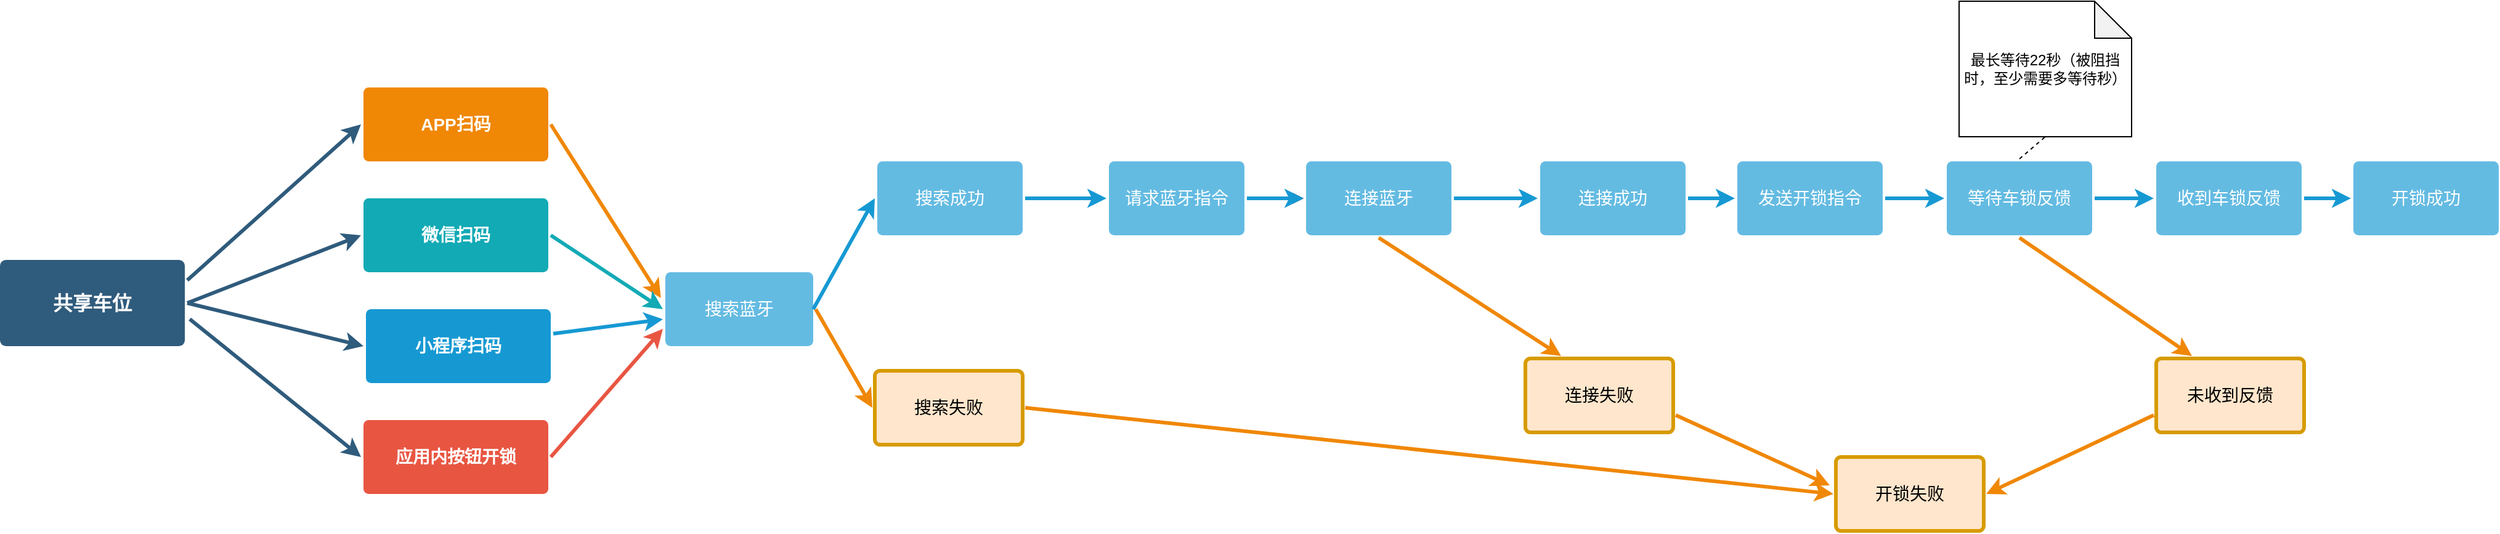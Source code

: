 <mxfile version="11.1.4" type="github"><diagram id="6a731a19-8d31-9384-78a2-239565b7b9f0" name="Page-1"><mxGraphModel dx="868" dy="511" grid="1" gridSize="10" guides="1" tooltips="1" connect="1" arrows="1" fold="1" page="1" pageScale="1" pageWidth="4681" pageHeight="3300" background="#ffffff" math="0" shadow="0"><root><mxCell id="0"/><mxCell id="1" parent="0"/><mxCell id="1745" value="" style="edgeStyle=none;rounded=0;jumpStyle=none;html=1;shadow=0;labelBackgroundColor=none;startArrow=none;startFill=0;endArrow=classic;endFill=1;jettySize=auto;orthogonalLoop=1;strokeColor=#2F5B7C;strokeWidth=3;fontFamily=Helvetica;fontSize=16;fontColor=#23445D;spacing=5;exitX=1;exitY=0.25;exitDx=0;exitDy=0;entryX=0;entryY=0.5;entryDx=0;entryDy=0;" parent="1" source="1749" target="1764" edge="1"><mxGeometry relative="1" as="geometry"/></mxCell><mxCell id="1746" value="" style="edgeStyle=none;rounded=0;jumpStyle=none;html=1;shadow=0;labelBackgroundColor=none;startArrow=none;startFill=0;endArrow=classic;endFill=1;jettySize=auto;orthogonalLoop=1;strokeColor=#2F5B7C;strokeWidth=3;fontFamily=Helvetica;fontSize=16;fontColor=#23445D;spacing=5;exitX=1;exitY=0.5;exitDx=0;exitDy=0;entryX=0;entryY=0.5;entryDx=0;entryDy=0;" parent="1" source="1749" target="1771" edge="1"><mxGeometry relative="1" as="geometry"><mxPoint x="442" y="175" as="sourcePoint"/></mxGeometry></mxCell><mxCell id="1747" value="" style="edgeStyle=none;rounded=0;jumpStyle=none;html=1;shadow=0;labelBackgroundColor=none;startArrow=none;startFill=0;endArrow=classic;endFill=1;jettySize=auto;orthogonalLoop=1;strokeColor=#2F5B7C;strokeWidth=3;fontFamily=Helvetica;fontSize=16;fontColor=#23445D;spacing=5;entryX=0;entryY=0.5;entryDx=0;entryDy=0;exitX=1;exitY=0.5;exitDx=0;exitDy=0;" parent="1" source="1749" target="1760" edge="1"><mxGeometry relative="1" as="geometry"><mxPoint x="442" y="180" as="sourcePoint"/></mxGeometry></mxCell><mxCell id="1748" value="" style="edgeStyle=none;rounded=0;jumpStyle=none;html=1;shadow=0;labelBackgroundColor=none;startArrow=none;startFill=0;endArrow=classic;endFill=1;jettySize=auto;orthogonalLoop=1;strokeColor=#2F5B7C;strokeWidth=3;fontFamily=Helvetica;fontSize=16;fontColor=#23445D;spacing=5;entryX=0;entryY=0.5;entryDx=0;entryDy=0;exitX=1.013;exitY=0.676;exitDx=0;exitDy=0;exitPerimeter=0;" parent="1" source="1749" target="1753" edge="1"><mxGeometry relative="1" as="geometry"/></mxCell><mxCell id="1749" value="共享车位" style="rounded=1;whiteSpace=wrap;html=1;shadow=0;labelBackgroundColor=none;strokeColor=none;strokeWidth=3;fillColor=#2F5B7C;fontFamily=Helvetica;fontSize=16;fontColor=#FFFFFF;align=center;fontStyle=1;spacing=5;arcSize=7;perimeterSpacing=2;" parent="1" vertex="1"><mxGeometry x="250" y="220" width="150" height="70" as="geometry"/></mxCell><mxCell id="1752" value="" style="edgeStyle=none;rounded=1;jumpStyle=none;html=1;shadow=0;labelBackgroundColor=none;startArrow=none;startFill=0;jettySize=auto;orthogonalLoop=1;strokeColor=#E85642;strokeWidth=3;fontFamily=Helvetica;fontSize=14;fontColor=#FFFFFF;spacing=5;fontStyle=1;fillColor=#b0e3e6;exitX=1;exitY=0.5;exitDx=0;exitDy=0;entryX=0;entryY=0.75;entryDx=0;entryDy=0;" parent="1" source="1753" target="1761" edge="1"><mxGeometry relative="1" as="geometry"><mxPoint x="545" y="502.5" as="targetPoint"/></mxGeometry></mxCell><mxCell id="1753" value="应用内按钮开锁" style="rounded=1;whiteSpace=wrap;html=1;shadow=0;labelBackgroundColor=none;strokeColor=none;strokeWidth=3;fillColor=#e85642;fontFamily=Helvetica;fontSize=14;fontColor=#FFFFFF;align=center;spacing=5;fontStyle=1;arcSize=7;perimeterSpacing=2;" parent="1" vertex="1"><mxGeometry x="545" y="350" width="150" height="60" as="geometry"/></mxCell><mxCell id="1759" value="" style="edgeStyle=none;rounded=0;jumpStyle=none;html=1;shadow=0;labelBackgroundColor=none;startArrow=none;startFill=0;endArrow=classic;endFill=1;jettySize=auto;orthogonalLoop=1;strokeColor=#1699D3;strokeWidth=3;fontFamily=Helvetica;fontSize=14;fontColor=#FFFFFF;spacing=5;" parent="1" source="1760" target="1761" edge="1"><mxGeometry relative="1" as="geometry"/></mxCell><mxCell id="1760" value="小程序扫码" style="rounded=1;whiteSpace=wrap;html=1;shadow=0;labelBackgroundColor=none;strokeColor=none;strokeWidth=3;fillColor=#1699d3;fontFamily=Helvetica;fontSize=14;fontColor=#FFFFFF;align=center;spacing=5;fontStyle=1;arcSize=7;perimeterSpacing=2;" parent="1" vertex="1"><mxGeometry x="547" y="260" width="150" height="60" as="geometry"/></mxCell><mxCell id="1761" value="搜索蓝牙" style="rounded=1;whiteSpace=wrap;html=1;shadow=0;labelBackgroundColor=none;strokeColor=none;strokeWidth=3;fillColor=#64bbe2;fontFamily=Helvetica;fontSize=14;fontColor=#FFFFFF;align=center;spacing=5;arcSize=7;perimeterSpacing=2;" parent="1" vertex="1"><mxGeometry x="790" y="230" width="120" height="60" as="geometry"/></mxCell><mxCell id="1764" value="APP扫码" style="rounded=1;whiteSpace=wrap;html=1;shadow=0;labelBackgroundColor=none;strokeColor=none;strokeWidth=3;fillColor=#F08705;fontFamily=Helvetica;fontSize=14;fontColor=#FFFFFF;align=center;spacing=5;fontStyle=1;arcSize=7;perimeterSpacing=2;" parent="1" vertex="1"><mxGeometry x="545" y="80" width="150" height="60" as="geometry"/></mxCell><mxCell id="1766" value="" style="edgeStyle=none;rounded=0;jumpStyle=none;html=1;shadow=0;labelBackgroundColor=none;startArrow=none;startFill=0;endArrow=classic;endFill=1;jettySize=auto;orthogonalLoop=1;strokeColor=#F08705;strokeWidth=3;fontFamily=Helvetica;fontSize=14;fontColor=#FFFFFF;spacing=5;entryX=-0.013;entryY=0.359;entryDx=0;entryDy=0;entryPerimeter=0;exitX=1;exitY=0.5;exitDx=0;exitDy=0;" parent="1" source="1764" target="1761" edge="1"><mxGeometry relative="1" as="geometry"><mxPoint x="759.61" y="172.5" as="targetPoint"/></mxGeometry></mxCell><mxCell id="1771" value="微信扫码" style="rounded=1;whiteSpace=wrap;html=1;shadow=0;labelBackgroundColor=none;strokeColor=none;strokeWidth=3;fillColor=#12aab5;fontFamily=Helvetica;fontSize=14;fontColor=#FFFFFF;align=center;spacing=5;fontStyle=1;arcSize=7;perimeterSpacing=2;" parent="1" vertex="1"><mxGeometry x="545" y="170.0" width="150" height="60" as="geometry"/></mxCell><mxCell id="1779" value="" style="edgeStyle=none;rounded=1;jumpStyle=none;html=1;shadow=0;labelBackgroundColor=none;startArrow=none;startFill=0;jettySize=auto;orthogonalLoop=1;strokeColor=#12AAB5;strokeWidth=3;fontFamily=Helvetica;fontSize=14;fontColor=#FFFFFF;spacing=5;fontStyle=1;fillColor=#b0e3e6;entryX=0;entryY=0.5;entryDx=0;entryDy=0;exitX=1;exitY=0.5;exitDx=0;exitDy=0;" parent="1" source="1771" target="1761" edge="1"><mxGeometry relative="1" as="geometry"><mxPoint x="873" y="257.117" as="targetPoint"/></mxGeometry></mxCell><mxCell id="HGo7TAAjLasrqw-K2TOj-1781" value="搜索成功" style="rounded=1;whiteSpace=wrap;html=1;shadow=0;labelBackgroundColor=none;strokeColor=none;strokeWidth=3;fillColor=#64bbe2;fontFamily=Helvetica;fontSize=14;fontColor=#FFFFFF;align=center;spacing=5;arcSize=7;perimeterSpacing=2;" vertex="1" parent="1"><mxGeometry x="962" y="140" width="118" height="60" as="geometry"/></mxCell><mxCell id="HGo7TAAjLasrqw-K2TOj-1782" value="&lt;div&gt;搜索失败&lt;/div&gt;" style="rounded=1;whiteSpace=wrap;html=1;shadow=0;labelBackgroundColor=none;strokeColor=#d79b00;strokeWidth=3;fillColor=#ffe6cc;fontFamily=Helvetica;fontSize=14;align=center;spacing=5;arcSize=7;perimeterSpacing=2;" vertex="1" parent="1"><mxGeometry x="960" y="310" width="120" height="60" as="geometry"/></mxCell><mxCell id="HGo7TAAjLasrqw-K2TOj-1785" value="" style="edgeStyle=none;rounded=0;jumpStyle=none;html=1;shadow=0;labelBackgroundColor=none;startArrow=none;startFill=0;endArrow=classic;endFill=1;jettySize=auto;orthogonalLoop=1;strokeColor=#1699D3;strokeWidth=3;fontFamily=Helvetica;fontSize=14;fontColor=#FFFFFF;spacing=5;entryX=0;entryY=0.5;entryDx=0;entryDy=0;" edge="1" parent="1" target="HGo7TAAjLasrqw-K2TOj-1781"><mxGeometry relative="1" as="geometry"><mxPoint x="910" y="260" as="sourcePoint"/><mxPoint x="1035" y="254.158" as="targetPoint"/></mxGeometry></mxCell><mxCell id="HGo7TAAjLasrqw-K2TOj-1786" value="" style="edgeStyle=none;rounded=0;jumpStyle=none;html=1;shadow=0;labelBackgroundColor=none;startArrow=none;startFill=0;endArrow=classic;endFill=1;jettySize=auto;orthogonalLoop=1;strokeColor=#F08705;strokeWidth=3;fontFamily=Helvetica;fontSize=14;fontColor=#FFFFFF;spacing=5;entryX=0;entryY=0.5;entryDx=0;entryDy=0;exitX=1;exitY=0.5;exitDx=0;exitDy=0;" edge="1" parent="1" source="1761" target="HGo7TAAjLasrqw-K2TOj-1782"><mxGeometry relative="1" as="geometry"><mxPoint x="820.5" y="279.5" as="sourcePoint"/><mxPoint x="909.888" y="420.476" as="targetPoint"/></mxGeometry></mxCell><mxCell id="HGo7TAAjLasrqw-K2TOj-1806" value="" style="edgeStyle=orthogonalEdgeStyle;rounded=0;orthogonalLoop=1;jettySize=auto;html=1;" edge="1" parent="1" source="HGo7TAAjLasrqw-K2TOj-1787" target="HGo7TAAjLasrqw-K2TOj-1788"><mxGeometry relative="1" as="geometry"/></mxCell><mxCell id="HGo7TAAjLasrqw-K2TOj-1787" value="请求蓝牙指令" style="rounded=1;whiteSpace=wrap;html=1;shadow=0;labelBackgroundColor=none;strokeColor=none;strokeWidth=3;fillColor=#64bbe2;fontFamily=Helvetica;fontSize=14;fontColor=#FFFFFF;align=center;spacing=5;arcSize=7;perimeterSpacing=2;" vertex="1" parent="1"><mxGeometry x="1150" y="140" width="110" height="60" as="geometry"/></mxCell><mxCell id="HGo7TAAjLasrqw-K2TOj-1788" value="连接蓝牙" style="rounded=1;whiteSpace=wrap;html=1;shadow=0;labelBackgroundColor=none;strokeColor=none;strokeWidth=3;fillColor=#64bbe2;fontFamily=Helvetica;fontSize=14;fontColor=#FFFFFF;align=center;spacing=5;arcSize=7;perimeterSpacing=2;" vertex="1" parent="1"><mxGeometry x="1310" y="140" width="118" height="60" as="geometry"/></mxCell><mxCell id="HGo7TAAjLasrqw-K2TOj-1789" value="连接成功" style="rounded=1;whiteSpace=wrap;html=1;shadow=0;labelBackgroundColor=none;strokeColor=none;strokeWidth=3;fillColor=#64bbe2;fontFamily=Helvetica;fontSize=14;fontColor=#FFFFFF;align=center;spacing=5;arcSize=7;perimeterSpacing=2;" vertex="1" parent="1"><mxGeometry x="1500" y="140" width="118" height="60" as="geometry"/></mxCell><mxCell id="HGo7TAAjLasrqw-K2TOj-1790" value="&lt;div&gt;连接失败&lt;/div&gt;" style="rounded=1;whiteSpace=wrap;html=1;shadow=0;labelBackgroundColor=none;strokeColor=#d79b00;strokeWidth=3;fillColor=#ffe6cc;fontFamily=Helvetica;fontSize=14;align=center;spacing=5;arcSize=7;perimeterSpacing=2;" vertex="1" parent="1"><mxGeometry x="1488" y="300" width="120" height="60" as="geometry"/></mxCell><mxCell id="HGo7TAAjLasrqw-K2TOj-1791" value="发送开锁指令" style="rounded=1;whiteSpace=wrap;html=1;shadow=0;labelBackgroundColor=none;strokeColor=none;strokeWidth=3;fillColor=#64bbe2;fontFamily=Helvetica;fontSize=14;fontColor=#FFFFFF;align=center;spacing=5;arcSize=7;perimeterSpacing=2;" vertex="1" parent="1"><mxGeometry x="1660" y="140" width="118" height="60" as="geometry"/></mxCell><mxCell id="HGo7TAAjLasrqw-K2TOj-1792" value="等待车锁反馈" style="rounded=1;whiteSpace=wrap;html=1;shadow=0;labelBackgroundColor=none;strokeColor=none;strokeWidth=3;fillColor=#64bbe2;fontFamily=Helvetica;fontSize=14;fontColor=#FFFFFF;align=center;spacing=5;arcSize=7;perimeterSpacing=2;" vertex="1" parent="1"><mxGeometry x="1830" y="140" width="118" height="60" as="geometry"/></mxCell><mxCell id="HGo7TAAjLasrqw-K2TOj-1793" value="收到车锁反馈" style="rounded=1;whiteSpace=wrap;html=1;shadow=0;labelBackgroundColor=none;strokeColor=none;strokeWidth=3;fillColor=#64bbe2;fontFamily=Helvetica;fontSize=14;fontColor=#FFFFFF;align=center;spacing=5;arcSize=7;perimeterSpacing=2;" vertex="1" parent="1"><mxGeometry x="2000" y="140" width="118" height="60" as="geometry"/></mxCell><mxCell id="HGo7TAAjLasrqw-K2TOj-1794" value="最长等待22秒（被阻挡时，至少需要多等待秒）" style="shape=note;whiteSpace=wrap;html=1;backgroundOutline=1;darkOpacity=0.05;" vertex="1" parent="1"><mxGeometry x="1840" y="10" width="140" height="110" as="geometry"/></mxCell><mxCell id="HGo7TAAjLasrqw-K2TOj-1795" value="" style="endArrow=none;dashed=1;html=1;entryX=0.5;entryY=1;entryDx=0;entryDy=0;entryPerimeter=0;exitX=0.5;exitY=0;exitDx=0;exitDy=0;" edge="1" parent="1" source="HGo7TAAjLasrqw-K2TOj-1792" target="HGo7TAAjLasrqw-K2TOj-1794"><mxGeometry width="50" height="50" relative="1" as="geometry"><mxPoint x="1510" y="480" as="sourcePoint"/><mxPoint x="1560" y="430" as="targetPoint"/></mxGeometry></mxCell><mxCell id="HGo7TAAjLasrqw-K2TOj-1796" value="未收到反馈" style="rounded=1;whiteSpace=wrap;html=1;shadow=0;labelBackgroundColor=none;strokeColor=#d79b00;strokeWidth=3;fillColor=#ffe6cc;fontFamily=Helvetica;fontSize=14;align=center;spacing=5;arcSize=7;perimeterSpacing=2;" vertex="1" parent="1"><mxGeometry x="2000" y="300" width="120" height="60" as="geometry"/></mxCell><mxCell id="HGo7TAAjLasrqw-K2TOj-1797" value="开锁成功" style="rounded=1;whiteSpace=wrap;html=1;shadow=0;labelBackgroundColor=none;strokeColor=none;strokeWidth=3;fillColor=#64bbe2;fontFamily=Helvetica;fontSize=14;fontColor=#FFFFFF;align=center;spacing=5;arcSize=7;perimeterSpacing=2;" vertex="1" parent="1"><mxGeometry x="2160" y="140" width="118" height="60" as="geometry"/></mxCell><mxCell id="HGo7TAAjLasrqw-K2TOj-1798" value="开锁失败" style="rounded=1;whiteSpace=wrap;html=1;shadow=0;labelBackgroundColor=none;strokeColor=#d79b00;strokeWidth=3;fillColor=#ffe6cc;fontFamily=Helvetica;fontSize=14;align=center;spacing=5;arcSize=7;perimeterSpacing=2;" vertex="1" parent="1"><mxGeometry x="1740" y="380" width="120" height="60" as="geometry"/></mxCell><mxCell id="HGo7TAAjLasrqw-K2TOj-1799" value="" style="edgeStyle=none;rounded=0;jumpStyle=none;html=1;shadow=0;labelBackgroundColor=none;startArrow=none;startFill=0;endArrow=classic;endFill=1;jettySize=auto;orthogonalLoop=1;strokeColor=#F08705;strokeWidth=3;fontFamily=Helvetica;fontSize=14;fontColor=#FFFFFF;spacing=5;exitX=1;exitY=0.5;exitDx=0;exitDy=0;entryX=0;entryY=0.5;entryDx=0;entryDy=0;" edge="1" parent="1" source="HGo7TAAjLasrqw-K2TOj-1782" target="HGo7TAAjLasrqw-K2TOj-1798"><mxGeometry relative="1" as="geometry"><mxPoint x="922" y="270" as="sourcePoint"/><mxPoint x="1070" y="430" as="targetPoint"/></mxGeometry></mxCell><mxCell id="HGo7TAAjLasrqw-K2TOj-1800" value="" style="edgeStyle=none;rounded=0;jumpStyle=none;html=1;shadow=0;labelBackgroundColor=none;startArrow=none;startFill=0;endArrow=classic;endFill=1;jettySize=auto;orthogonalLoop=1;strokeColor=#F08705;strokeWidth=3;fontFamily=Helvetica;fontSize=14;fontColor=#FFFFFF;spacing=5;exitX=1;exitY=0.75;exitDx=0;exitDy=0;entryX=-0.024;entryY=0.391;entryDx=0;entryDy=0;entryPerimeter=0;" edge="1" parent="1" source="HGo7TAAjLasrqw-K2TOj-1790" target="HGo7TAAjLasrqw-K2TOj-1798"><mxGeometry relative="1" as="geometry"><mxPoint x="1092" y="350" as="sourcePoint"/><mxPoint x="1748" y="420" as="targetPoint"/></mxGeometry></mxCell><mxCell id="HGo7TAAjLasrqw-K2TOj-1801" value="" style="edgeStyle=none;rounded=0;jumpStyle=none;html=1;shadow=0;labelBackgroundColor=none;startArrow=none;startFill=0;endArrow=classic;endFill=1;jettySize=auto;orthogonalLoop=1;strokeColor=#F08705;strokeWidth=3;fontFamily=Helvetica;fontSize=14;fontColor=#FFFFFF;spacing=5;exitX=0;exitY=0.75;exitDx=0;exitDy=0;entryX=1;entryY=0.5;entryDx=0;entryDy=0;" edge="1" parent="1" source="HGo7TAAjLasrqw-K2TOj-1796" target="HGo7TAAjLasrqw-K2TOj-1798"><mxGeometry relative="1" as="geometry"><mxPoint x="1620" y="356" as="sourcePoint"/><mxPoint x="1745.024" y="413.024" as="targetPoint"/></mxGeometry></mxCell><mxCell id="HGo7TAAjLasrqw-K2TOj-1802" value="" style="edgeStyle=none;rounded=0;jumpStyle=none;html=1;shadow=0;labelBackgroundColor=none;startArrow=none;startFill=0;endArrow=classic;endFill=1;jettySize=auto;orthogonalLoop=1;strokeColor=#1699D3;strokeWidth=3;fontFamily=Helvetica;fontSize=14;fontColor=#FFFFFF;spacing=5;entryX=0;entryY=0.5;entryDx=0;entryDy=0;exitX=1;exitY=0.5;exitDx=0;exitDy=0;" edge="1" parent="1" source="HGo7TAAjLasrqw-K2TOj-1781" target="HGo7TAAjLasrqw-K2TOj-1787"><mxGeometry relative="1" as="geometry"><mxPoint x="920" y="270" as="sourcePoint"/><mxPoint x="970" y="180" as="targetPoint"/><Array as="points"/></mxGeometry></mxCell><mxCell id="HGo7TAAjLasrqw-K2TOj-1803" value="" style="edgeStyle=none;rounded=0;jumpStyle=none;html=1;shadow=0;labelBackgroundColor=none;startArrow=none;startFill=0;endArrow=classic;endFill=1;jettySize=auto;orthogonalLoop=1;strokeColor=#1699D3;strokeWidth=3;fontFamily=Helvetica;fontSize=14;fontColor=#FFFFFF;spacing=5;entryX=0;entryY=0.5;entryDx=0;entryDy=0;exitX=1;exitY=0.5;exitDx=0;exitDy=0;" edge="1" parent="1" source="HGo7TAAjLasrqw-K2TOj-1787" target="HGo7TAAjLasrqw-K2TOj-1788"><mxGeometry relative="1" as="geometry"><mxPoint x="1268" y="170" as="sourcePoint"/><mxPoint x="1334" y="169" as="targetPoint"/><Array as="points"/></mxGeometry></mxCell><mxCell id="HGo7TAAjLasrqw-K2TOj-1804" value="" style="edgeStyle=none;rounded=0;jumpStyle=none;html=1;shadow=0;labelBackgroundColor=none;startArrow=none;startFill=0;endArrow=classic;endFill=1;jettySize=auto;orthogonalLoop=1;strokeColor=#1699D3;strokeWidth=3;fontFamily=Helvetica;fontSize=14;fontColor=#FFFFFF;spacing=5;entryX=0;entryY=0.5;entryDx=0;entryDy=0;exitX=1;exitY=0.5;exitDx=0;exitDy=0;" edge="1" parent="1" source="HGo7TAAjLasrqw-K2TOj-1788" target="HGo7TAAjLasrqw-K2TOj-1789"><mxGeometry relative="1" as="geometry"><mxPoint x="1278" y="180" as="sourcePoint"/><mxPoint x="1318" y="180" as="targetPoint"/><Array as="points"/></mxGeometry></mxCell><mxCell id="HGo7TAAjLasrqw-K2TOj-1805" value="" style="edgeStyle=none;rounded=0;jumpStyle=none;html=1;shadow=0;labelBackgroundColor=none;startArrow=none;startFill=0;endArrow=classic;endFill=1;jettySize=auto;orthogonalLoop=1;strokeColor=#1699D3;strokeWidth=3;fontFamily=Helvetica;fontSize=14;fontColor=#FFFFFF;spacing=5;entryX=0;entryY=0.5;entryDx=0;entryDy=0;exitX=1;exitY=0.5;exitDx=0;exitDy=0;" edge="1" parent="1" source="HGo7TAAjLasrqw-K2TOj-1789" target="HGo7TAAjLasrqw-K2TOj-1791"><mxGeometry relative="1" as="geometry"><mxPoint x="1608" y="170" as="sourcePoint"/><mxPoint x="1666" y="170" as="targetPoint"/><Array as="points"/></mxGeometry></mxCell><mxCell id="HGo7TAAjLasrqw-K2TOj-1807" value="" style="edgeStyle=none;rounded=0;jumpStyle=none;html=1;shadow=0;labelBackgroundColor=none;startArrow=none;startFill=0;endArrow=classic;endFill=1;jettySize=auto;orthogonalLoop=1;strokeColor=#1699D3;strokeWidth=3;fontFamily=Helvetica;fontSize=14;fontColor=#FFFFFF;spacing=5;entryX=0;entryY=0.5;entryDx=0;entryDy=0;exitX=1;exitY=0.5;exitDx=0;exitDy=0;" edge="1" parent="1" source="HGo7TAAjLasrqw-K2TOj-1791" target="HGo7TAAjLasrqw-K2TOj-1792"><mxGeometry relative="1" as="geometry"><mxPoint x="1630" y="180" as="sourcePoint"/><mxPoint x="1668" y="180" as="targetPoint"/><Array as="points"/></mxGeometry></mxCell><mxCell id="HGo7TAAjLasrqw-K2TOj-1808" value="" style="edgeStyle=none;rounded=0;jumpStyle=none;html=1;shadow=0;labelBackgroundColor=none;startArrow=none;startFill=0;endArrow=classic;endFill=1;jettySize=auto;orthogonalLoop=1;strokeColor=#1699D3;strokeWidth=3;fontFamily=Helvetica;fontSize=14;fontColor=#FFFFFF;spacing=5;exitX=1;exitY=0.5;exitDx=0;exitDy=0;" edge="1" parent="1" source="HGo7TAAjLasrqw-K2TOj-1792" target="HGo7TAAjLasrqw-K2TOj-1793"><mxGeometry relative="1" as="geometry"><mxPoint x="1790" y="180" as="sourcePoint"/><mxPoint x="1838" y="180" as="targetPoint"/><Array as="points"/></mxGeometry></mxCell><mxCell id="HGo7TAAjLasrqw-K2TOj-1809" value="" style="edgeStyle=none;rounded=0;jumpStyle=none;html=1;shadow=0;labelBackgroundColor=none;startArrow=none;startFill=0;endArrow=classic;endFill=1;jettySize=auto;orthogonalLoop=1;strokeColor=#1699D3;strokeWidth=3;fontFamily=Helvetica;fontSize=14;fontColor=#FFFFFF;spacing=5;exitX=1;exitY=0.5;exitDx=0;exitDy=0;entryX=0;entryY=0.5;entryDx=0;entryDy=0;" edge="1" parent="1" source="HGo7TAAjLasrqw-K2TOj-1793" target="HGo7TAAjLasrqw-K2TOj-1797"><mxGeometry relative="1" as="geometry"><mxPoint x="1960" y="180" as="sourcePoint"/><mxPoint x="2008" y="180" as="targetPoint"/><Array as="points"/></mxGeometry></mxCell><mxCell id="HGo7TAAjLasrqw-K2TOj-1810" value="" style="edgeStyle=none;rounded=0;jumpStyle=none;html=1;shadow=0;labelBackgroundColor=none;startArrow=none;startFill=0;endArrow=classic;endFill=1;jettySize=auto;orthogonalLoop=1;strokeColor=#F08705;strokeWidth=3;fontFamily=Helvetica;fontSize=14;fontColor=#FFFFFF;spacing=5;exitX=0.5;exitY=1;exitDx=0;exitDy=0;entryX=0.25;entryY=0;entryDx=0;entryDy=0;" edge="1" parent="1" source="HGo7TAAjLasrqw-K2TOj-1792" target="HGo7TAAjLasrqw-K2TOj-1796"><mxGeometry relative="1" as="geometry"><mxPoint x="2008" y="356" as="sourcePoint"/><mxPoint x="1872" y="420" as="targetPoint"/></mxGeometry></mxCell><mxCell id="HGo7TAAjLasrqw-K2TOj-1811" value="" style="edgeStyle=none;rounded=0;jumpStyle=none;html=1;shadow=0;labelBackgroundColor=none;startArrow=none;startFill=0;endArrow=classic;endFill=1;jettySize=auto;orthogonalLoop=1;strokeColor=#F08705;strokeWidth=3;fontFamily=Helvetica;fontSize=14;fontColor=#FFFFFF;spacing=5;exitX=0.5;exitY=1;exitDx=0;exitDy=0;entryX=0.25;entryY=0;entryDx=0;entryDy=0;" edge="1" parent="1" source="HGo7TAAjLasrqw-K2TOj-1788" target="HGo7TAAjLasrqw-K2TOj-1790"><mxGeometry relative="1" as="geometry"><mxPoint x="1620" y="356" as="sourcePoint"/><mxPoint x="1745.024" y="413.024" as="targetPoint"/></mxGeometry></mxCell></root></mxGraphModel></diagram></mxfile>